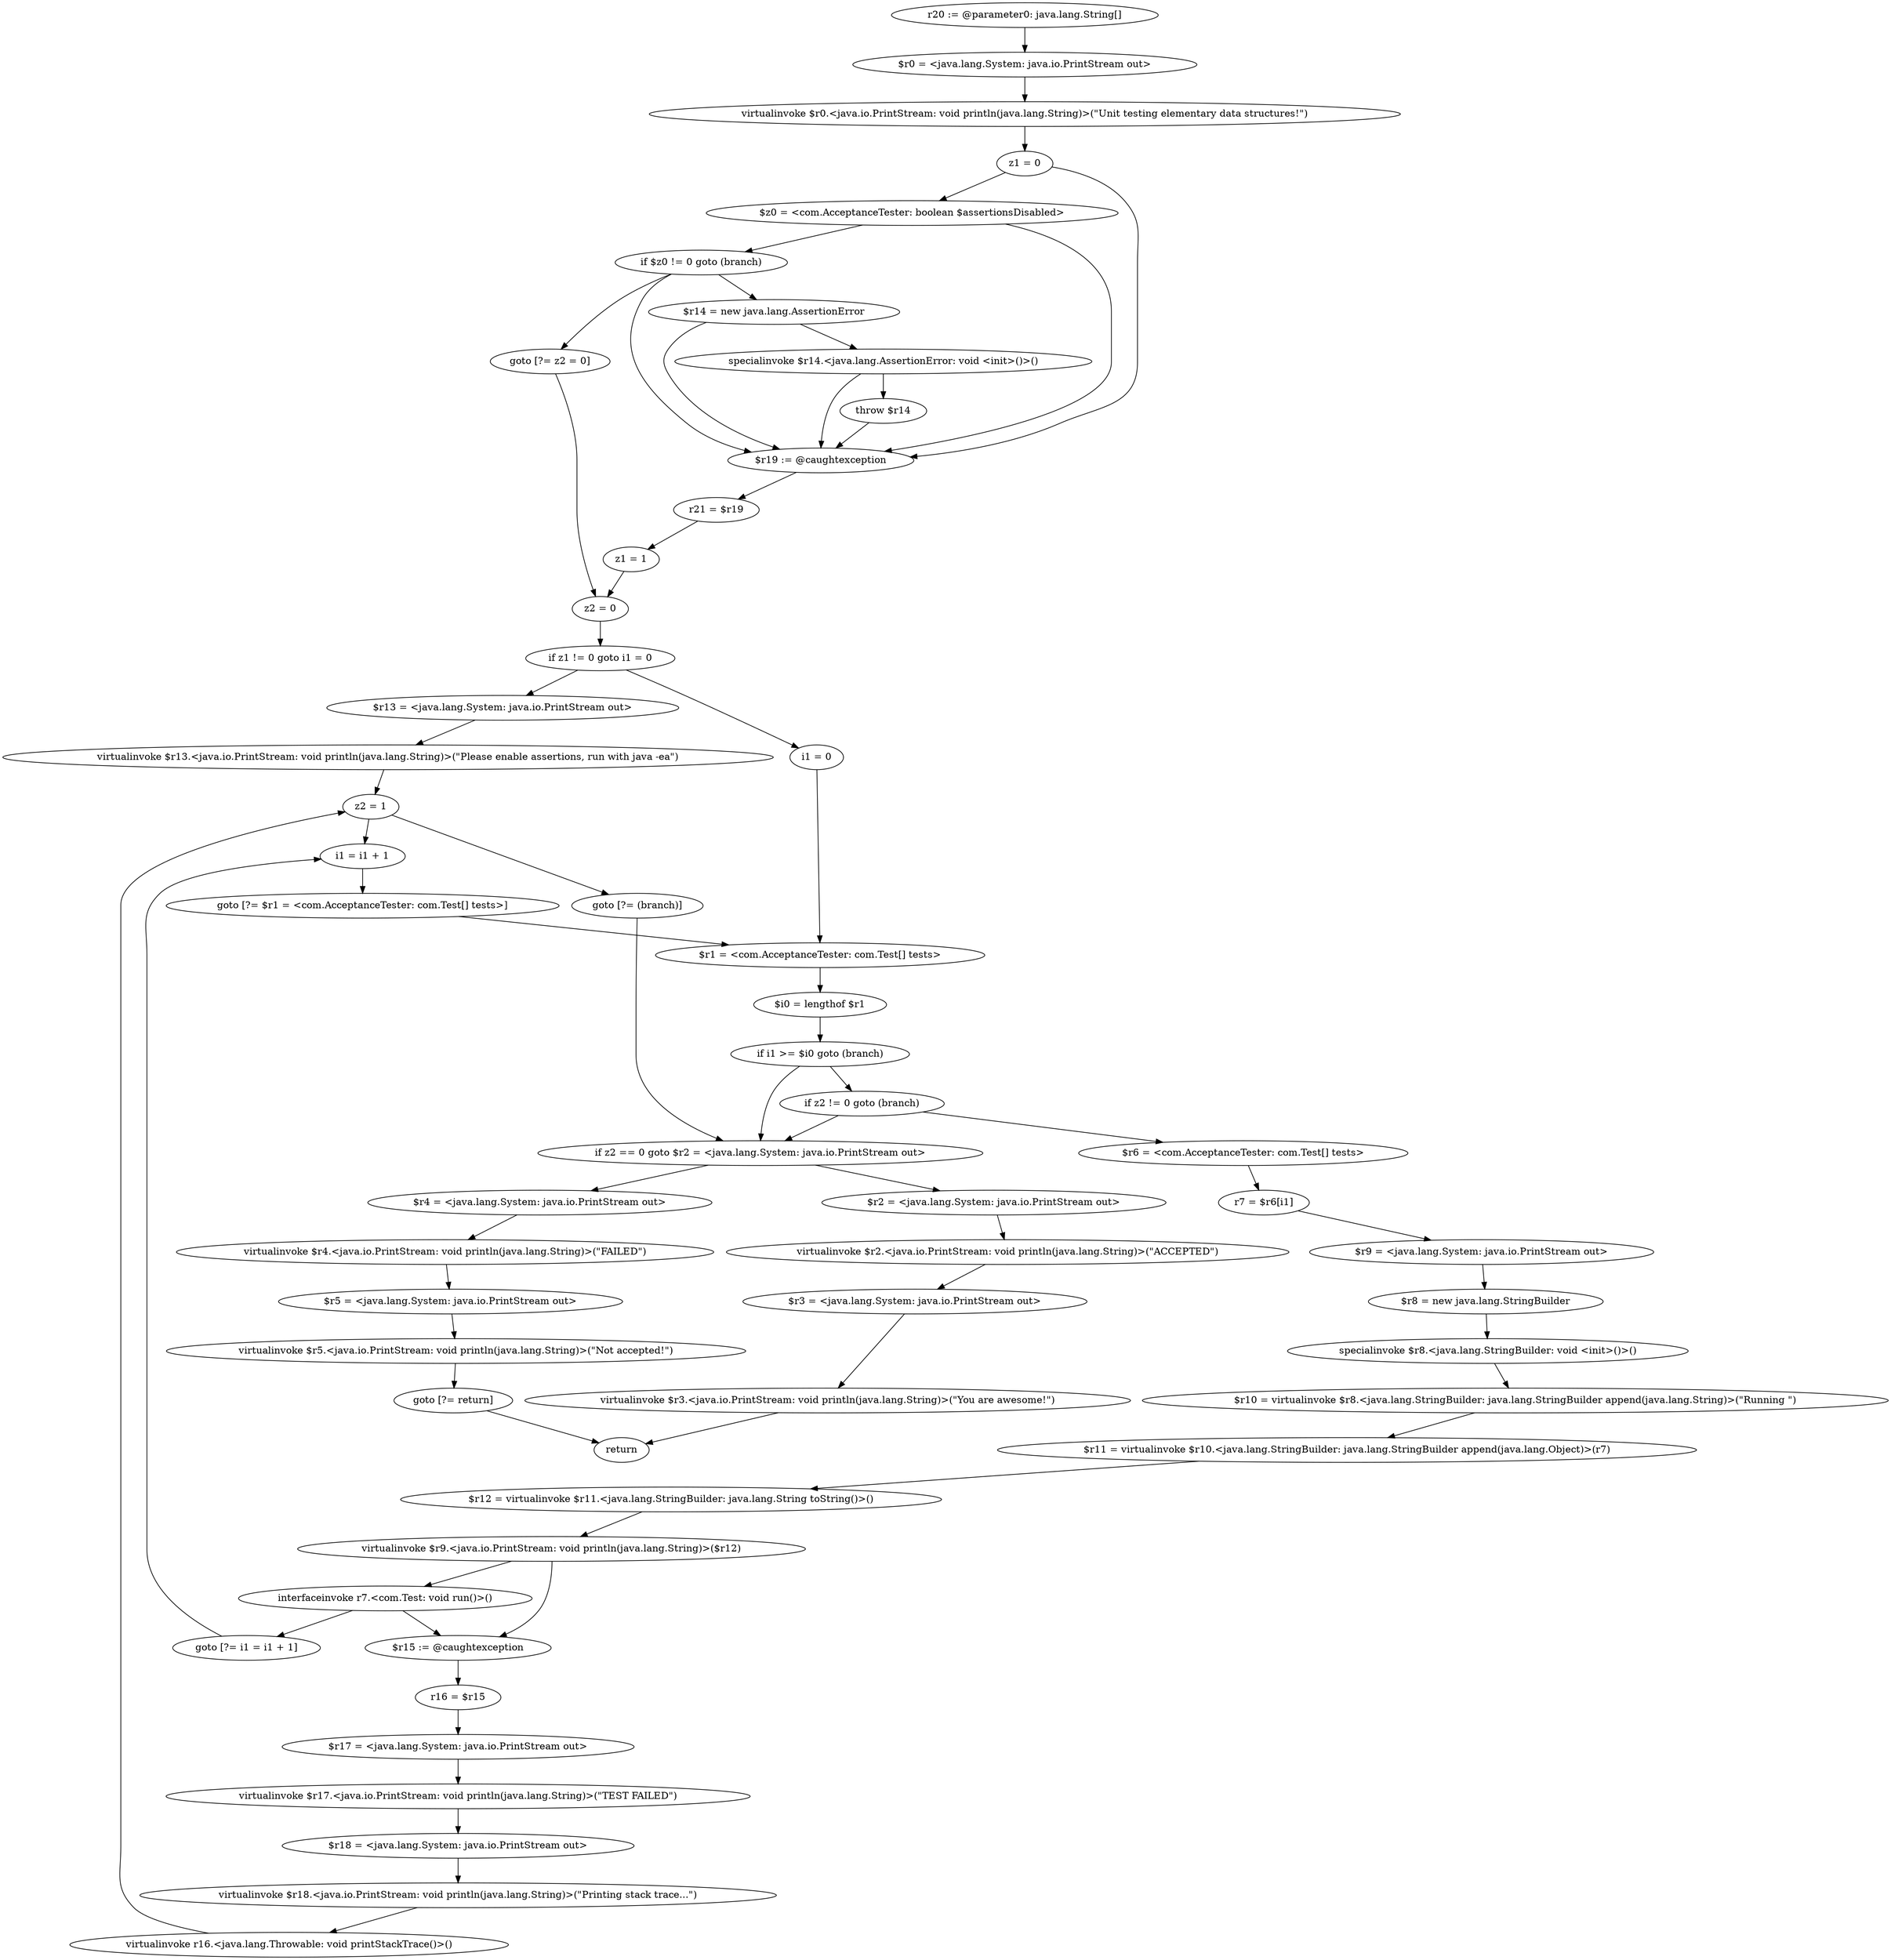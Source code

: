 digraph "unitGraph" {
    "r20 := @parameter0: java.lang.String[]"
    "$r0 = <java.lang.System: java.io.PrintStream out>"
    "virtualinvoke $r0.<java.io.PrintStream: void println(java.lang.String)>(\"Unit testing elementary data structures!\")"
    "z1 = 0"
    "$z0 = <com.AcceptanceTester: boolean $assertionsDisabled>"
    "if $z0 != 0 goto (branch)"
    "$r14 = new java.lang.AssertionError"
    "specialinvoke $r14.<java.lang.AssertionError: void <init>()>()"
    "throw $r14"
    "goto [?= z2 = 0]"
    "$r19 := @caughtexception"
    "r21 = $r19"
    "z1 = 1"
    "z2 = 0"
    "if z1 != 0 goto i1 = 0"
    "$r13 = <java.lang.System: java.io.PrintStream out>"
    "virtualinvoke $r13.<java.io.PrintStream: void println(java.lang.String)>(\"Please enable assertions, run with java -ea\")"
    "z2 = 1"
    "goto [?= (branch)]"
    "i1 = 0"
    "$r1 = <com.AcceptanceTester: com.Test[] tests>"
    "$i0 = lengthof $r1"
    "if i1 >= $i0 goto (branch)"
    "if z2 != 0 goto (branch)"
    "$r6 = <com.AcceptanceTester: com.Test[] tests>"
    "r7 = $r6[i1]"
    "$r9 = <java.lang.System: java.io.PrintStream out>"
    "$r8 = new java.lang.StringBuilder"
    "specialinvoke $r8.<java.lang.StringBuilder: void <init>()>()"
    "$r10 = virtualinvoke $r8.<java.lang.StringBuilder: java.lang.StringBuilder append(java.lang.String)>(\"Running \")"
    "$r11 = virtualinvoke $r10.<java.lang.StringBuilder: java.lang.StringBuilder append(java.lang.Object)>(r7)"
    "$r12 = virtualinvoke $r11.<java.lang.StringBuilder: java.lang.String toString()>()"
    "virtualinvoke $r9.<java.io.PrintStream: void println(java.lang.String)>($r12)"
    "interfaceinvoke r7.<com.Test: void run()>()"
    "goto [?= i1 = i1 + 1]"
    "$r15 := @caughtexception"
    "r16 = $r15"
    "$r17 = <java.lang.System: java.io.PrintStream out>"
    "virtualinvoke $r17.<java.io.PrintStream: void println(java.lang.String)>(\"TEST FAILED\")"
    "$r18 = <java.lang.System: java.io.PrintStream out>"
    "virtualinvoke $r18.<java.io.PrintStream: void println(java.lang.String)>(\"Printing stack trace...\")"
    "virtualinvoke r16.<java.lang.Throwable: void printStackTrace()>()"
    "i1 = i1 + 1"
    "goto [?= $r1 = <com.AcceptanceTester: com.Test[] tests>]"
    "if z2 == 0 goto $r2 = <java.lang.System: java.io.PrintStream out>"
    "$r4 = <java.lang.System: java.io.PrintStream out>"
    "virtualinvoke $r4.<java.io.PrintStream: void println(java.lang.String)>(\"FAILED\")"
    "$r5 = <java.lang.System: java.io.PrintStream out>"
    "virtualinvoke $r5.<java.io.PrintStream: void println(java.lang.String)>(\"Not accepted!\")"
    "goto [?= return]"
    "$r2 = <java.lang.System: java.io.PrintStream out>"
    "virtualinvoke $r2.<java.io.PrintStream: void println(java.lang.String)>(\"ACCEPTED\")"
    "$r3 = <java.lang.System: java.io.PrintStream out>"
    "virtualinvoke $r3.<java.io.PrintStream: void println(java.lang.String)>(\"You are awesome!\")"
    "return"
    "r20 := @parameter0: java.lang.String[]"->"$r0 = <java.lang.System: java.io.PrintStream out>";
    "$r0 = <java.lang.System: java.io.PrintStream out>"->"virtualinvoke $r0.<java.io.PrintStream: void println(java.lang.String)>(\"Unit testing elementary data structures!\")";
    "virtualinvoke $r0.<java.io.PrintStream: void println(java.lang.String)>(\"Unit testing elementary data structures!\")"->"z1 = 0";
    "z1 = 0"->"$z0 = <com.AcceptanceTester: boolean $assertionsDisabled>";
    "z1 = 0"->"$r19 := @caughtexception";
    "$z0 = <com.AcceptanceTester: boolean $assertionsDisabled>"->"if $z0 != 0 goto (branch)";
    "$z0 = <com.AcceptanceTester: boolean $assertionsDisabled>"->"$r19 := @caughtexception";
    "if $z0 != 0 goto (branch)"->"$r14 = new java.lang.AssertionError";
    "if $z0 != 0 goto (branch)"->"goto [?= z2 = 0]";
    "if $z0 != 0 goto (branch)"->"$r19 := @caughtexception";
    "$r14 = new java.lang.AssertionError"->"specialinvoke $r14.<java.lang.AssertionError: void <init>()>()";
    "$r14 = new java.lang.AssertionError"->"$r19 := @caughtexception";
    "specialinvoke $r14.<java.lang.AssertionError: void <init>()>()"->"throw $r14";
    "specialinvoke $r14.<java.lang.AssertionError: void <init>()>()"->"$r19 := @caughtexception";
    "throw $r14"->"$r19 := @caughtexception";
    "goto [?= z2 = 0]"->"z2 = 0";
    "$r19 := @caughtexception"->"r21 = $r19";
    "r21 = $r19"->"z1 = 1";
    "z1 = 1"->"z2 = 0";
    "z2 = 0"->"if z1 != 0 goto i1 = 0";
    "if z1 != 0 goto i1 = 0"->"$r13 = <java.lang.System: java.io.PrintStream out>";
    "if z1 != 0 goto i1 = 0"->"i1 = 0";
    "$r13 = <java.lang.System: java.io.PrintStream out>"->"virtualinvoke $r13.<java.io.PrintStream: void println(java.lang.String)>(\"Please enable assertions, run with java -ea\")";
    "virtualinvoke $r13.<java.io.PrintStream: void println(java.lang.String)>(\"Please enable assertions, run with java -ea\")"->"z2 = 1";
    "z2 = 1"->"goto [?= (branch)]";
    "goto [?= (branch)]"->"if z2 == 0 goto $r2 = <java.lang.System: java.io.PrintStream out>";
    "i1 = 0"->"$r1 = <com.AcceptanceTester: com.Test[] tests>";
    "$r1 = <com.AcceptanceTester: com.Test[] tests>"->"$i0 = lengthof $r1";
    "$i0 = lengthof $r1"->"if i1 >= $i0 goto (branch)";
    "if i1 >= $i0 goto (branch)"->"if z2 != 0 goto (branch)";
    "if i1 >= $i0 goto (branch)"->"if z2 == 0 goto $r2 = <java.lang.System: java.io.PrintStream out>";
    "if z2 != 0 goto (branch)"->"$r6 = <com.AcceptanceTester: com.Test[] tests>";
    "if z2 != 0 goto (branch)"->"if z2 == 0 goto $r2 = <java.lang.System: java.io.PrintStream out>";
    "$r6 = <com.AcceptanceTester: com.Test[] tests>"->"r7 = $r6[i1]";
    "r7 = $r6[i1]"->"$r9 = <java.lang.System: java.io.PrintStream out>";
    "$r9 = <java.lang.System: java.io.PrintStream out>"->"$r8 = new java.lang.StringBuilder";
    "$r8 = new java.lang.StringBuilder"->"specialinvoke $r8.<java.lang.StringBuilder: void <init>()>()";
    "specialinvoke $r8.<java.lang.StringBuilder: void <init>()>()"->"$r10 = virtualinvoke $r8.<java.lang.StringBuilder: java.lang.StringBuilder append(java.lang.String)>(\"Running \")";
    "$r10 = virtualinvoke $r8.<java.lang.StringBuilder: java.lang.StringBuilder append(java.lang.String)>(\"Running \")"->"$r11 = virtualinvoke $r10.<java.lang.StringBuilder: java.lang.StringBuilder append(java.lang.Object)>(r7)";
    "$r11 = virtualinvoke $r10.<java.lang.StringBuilder: java.lang.StringBuilder append(java.lang.Object)>(r7)"->"$r12 = virtualinvoke $r11.<java.lang.StringBuilder: java.lang.String toString()>()";
    "$r12 = virtualinvoke $r11.<java.lang.StringBuilder: java.lang.String toString()>()"->"virtualinvoke $r9.<java.io.PrintStream: void println(java.lang.String)>($r12)";
    "virtualinvoke $r9.<java.io.PrintStream: void println(java.lang.String)>($r12)"->"interfaceinvoke r7.<com.Test: void run()>()";
    "virtualinvoke $r9.<java.io.PrintStream: void println(java.lang.String)>($r12)"->"$r15 := @caughtexception";
    "interfaceinvoke r7.<com.Test: void run()>()"->"goto [?= i1 = i1 + 1]";
    "interfaceinvoke r7.<com.Test: void run()>()"->"$r15 := @caughtexception";
    "goto [?= i1 = i1 + 1]"->"i1 = i1 + 1";
    "$r15 := @caughtexception"->"r16 = $r15";
    "r16 = $r15"->"$r17 = <java.lang.System: java.io.PrintStream out>";
    "$r17 = <java.lang.System: java.io.PrintStream out>"->"virtualinvoke $r17.<java.io.PrintStream: void println(java.lang.String)>(\"TEST FAILED\")";
    "virtualinvoke $r17.<java.io.PrintStream: void println(java.lang.String)>(\"TEST FAILED\")"->"$r18 = <java.lang.System: java.io.PrintStream out>";
    "$r18 = <java.lang.System: java.io.PrintStream out>"->"virtualinvoke $r18.<java.io.PrintStream: void println(java.lang.String)>(\"Printing stack trace...\")";
    "virtualinvoke $r18.<java.io.PrintStream: void println(java.lang.String)>(\"Printing stack trace...\")"->"virtualinvoke r16.<java.lang.Throwable: void printStackTrace()>()";
    "virtualinvoke r16.<java.lang.Throwable: void printStackTrace()>()"->"z2 = 1";
    "z2 = 1"->"i1 = i1 + 1";
    "i1 = i1 + 1"->"goto [?= $r1 = <com.AcceptanceTester: com.Test[] tests>]";
    "goto [?= $r1 = <com.AcceptanceTester: com.Test[] tests>]"->"$r1 = <com.AcceptanceTester: com.Test[] tests>";
    "if z2 == 0 goto $r2 = <java.lang.System: java.io.PrintStream out>"->"$r4 = <java.lang.System: java.io.PrintStream out>";
    "if z2 == 0 goto $r2 = <java.lang.System: java.io.PrintStream out>"->"$r2 = <java.lang.System: java.io.PrintStream out>";
    "$r4 = <java.lang.System: java.io.PrintStream out>"->"virtualinvoke $r4.<java.io.PrintStream: void println(java.lang.String)>(\"FAILED\")";
    "virtualinvoke $r4.<java.io.PrintStream: void println(java.lang.String)>(\"FAILED\")"->"$r5 = <java.lang.System: java.io.PrintStream out>";
    "$r5 = <java.lang.System: java.io.PrintStream out>"->"virtualinvoke $r5.<java.io.PrintStream: void println(java.lang.String)>(\"Not accepted!\")";
    "virtualinvoke $r5.<java.io.PrintStream: void println(java.lang.String)>(\"Not accepted!\")"->"goto [?= return]";
    "goto [?= return]"->"return";
    "$r2 = <java.lang.System: java.io.PrintStream out>"->"virtualinvoke $r2.<java.io.PrintStream: void println(java.lang.String)>(\"ACCEPTED\")";
    "virtualinvoke $r2.<java.io.PrintStream: void println(java.lang.String)>(\"ACCEPTED\")"->"$r3 = <java.lang.System: java.io.PrintStream out>";
    "$r3 = <java.lang.System: java.io.PrintStream out>"->"virtualinvoke $r3.<java.io.PrintStream: void println(java.lang.String)>(\"You are awesome!\")";
    "virtualinvoke $r3.<java.io.PrintStream: void println(java.lang.String)>(\"You are awesome!\")"->"return";
}
